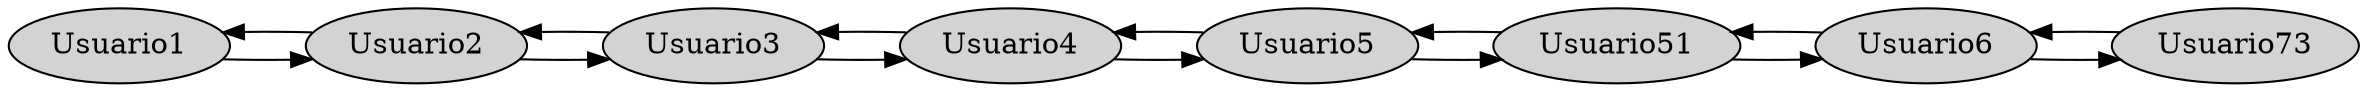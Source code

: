 digraph G{
 rankdir = LR;"Node0"[label = "Usuario1" style=filled]
"Node0" -> "Node1""Node1" -> "Node0""Node1"[label = "Usuario2" style=filled]
"Node1" -> "Node2""Node2" -> "Node1""Node2"[label = "Usuario3" style=filled]
"Node2" -> "Node3""Node3" -> "Node2""Node3"[label = "Usuario4" style=filled]
"Node3" -> "Node4""Node4" -> "Node3""Node4"[label = "Usuario5" style=filled]
"Node4" -> "Node5""Node5" -> "Node4""Node5"[label = "Usuario51" style=filled]
"Node5" -> "Node6""Node6" -> "Node5""Node6"[label = "Usuario6" style=filled]
"Node6" -> "Node7""Node7" -> "Node6""Node7"[label = "Usuario73" style=filled]
}